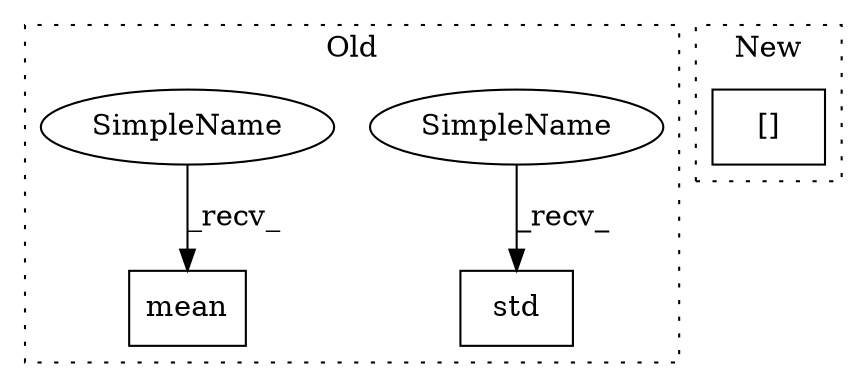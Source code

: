 digraph G {
subgraph cluster0 {
1 [label="std" a="32" s="3920,3927" l="4,1" shape="box"];
3 [label="mean" a="32" s="3901,3909" l="5,1" shape="box"];
4 [label="SimpleName" a="42" s="3914" l="5" shape="ellipse"];
5 [label="SimpleName" a="42" s="3895" l="5" shape="ellipse"];
label = "Old";
style="dotted";
}
subgraph cluster1 {
2 [label="[]" a="2" s="4852,4955" l="11,2" shape="box"];
label = "New";
style="dotted";
}
4 -> 1 [label="_recv_"];
5 -> 3 [label="_recv_"];
}